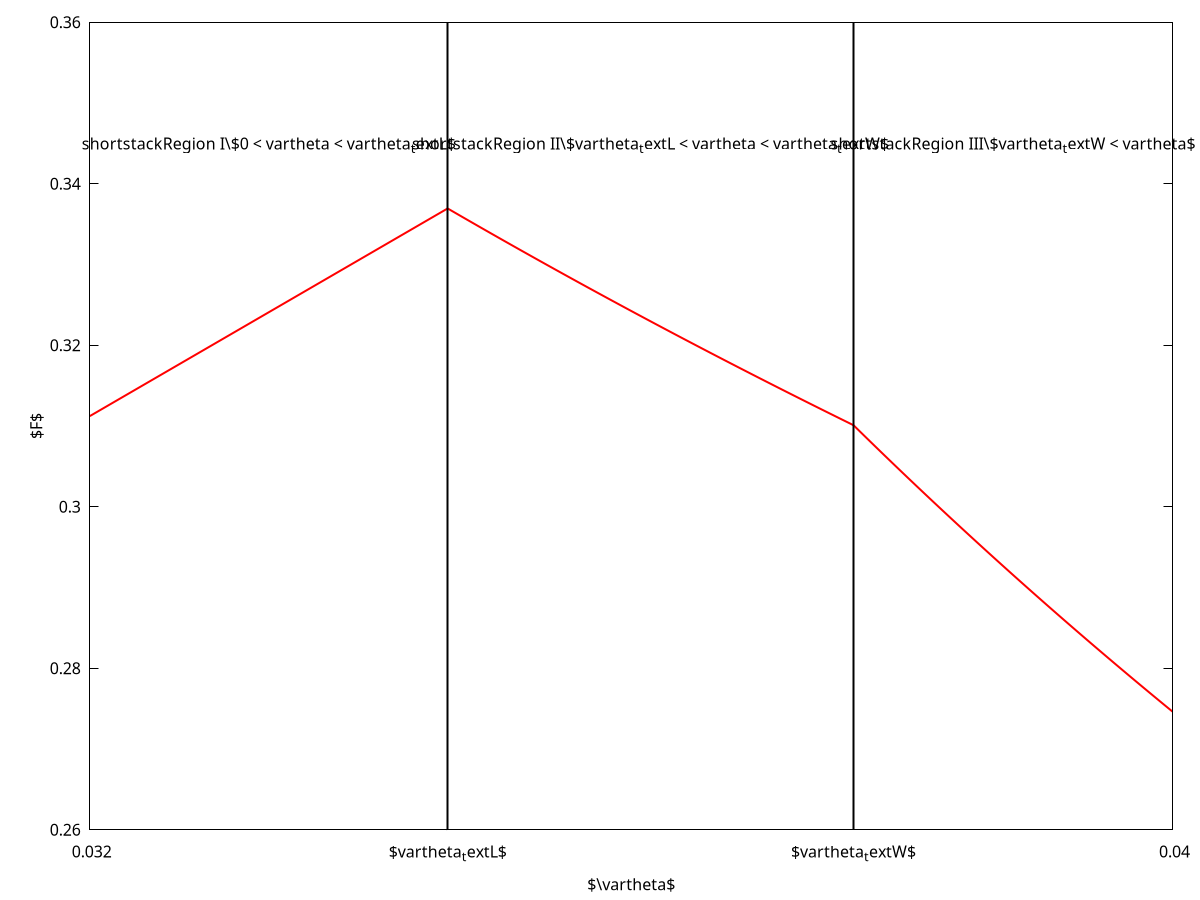 set encoding utf8
reset

#set terminal qt enhanced
set terminal epslatex color dashed size 13cm,7cm header "\\sffamily\\sansmath"
set output 'F.tex'

W_s = 50.e-6
L_s = 6.9e-3 / 1.1
Omega_s = 2. * pi * (1. - cos(atan(1. / 6.4)))
M = 4. * 25.4 / 13.
lambda_0 = 257.2e-9
d = 0.9e-3
n_water257 = 1.3598
lambda = lambda_0 / n_water257

theta_min = 0.032
theta_max = 0.040
F_min = 0.26
F_max = 0.36
#theta_min = 0.015
#theta_max = 0.045
#F_min = 0.1
#F_max = 0.3

omega_0(theta) = 2 * lambda / (pi * theta)
b(theta) = 8 * lambda / (pi * theta**2)
W_e(theta) = 2 * omega_0(theta)
L_e(theta) = 2 * b(theta)

A = 10 # absorbance na 1cm

theta_W = W_e(1.0) * M / W_s
theta_L = sqrt(L_e(1.0) * M / L_s)

fI(theta) = (W_s * Omega_s * M) / (4 * pi * W_e(theta))
fII(theta) = (W_s * Omega_s * M**2 * L_e(theta)) / (4 * pi * L_s * W_e(theta))
fIII(theta) = (Omega_s * M**3 * L_e(theta)) / (4 * pi * L_s)

f(x) = (x <= theta_L) ? fI(x) : ( (x <= theta_W) ? fII(x) : fIII(x) )

set samples 1e3

print 'lambda_0 = ', lambda_0 * 1e9, 'nm'
print 'n_water257 = ', n_water257
print 'lambda = ', lambda * 1e9, 'nm'
print 'Omega_fraction = ', Omega_s * M**2 / (4 * pi)
print 'theta_W = ', theta_W
print 'theta_L = ', theta_L
print 'f_W = ', d / theta_W * 1e3, 'mm'
print 'f_L = ', d / theta_L * 1e3, 'mm'
print 'A_1cm = ', A
print 'W_e_W = ', W_e(theta_W) * 1e6, 'um'
print 'W_e_L = ', W_e(theta_L) * 1e6, 'um'
print 'L_e_W = ', L_e(theta_W) * 1e6, 'um'
print 'L_e_L = ', L_e(theta_L) * 1e6, 'um'
print 'T_1_e = ', log10(2) / (A * 1e2) * 1e6, 'um'

label_pos_F = F_min + (F_max - F_min) * 0.85
set label '\shortstack{Region I\\$0 < \vartheta < \vartheta_\text{L}$}' \
	at ((theta_min + theta_L) / 2),label_pos_F center
set label '\shortstack{Region II\\$\vartheta_\text{L} < \vartheta < \vartheta_\text{W}$}' \
	at ((theta_L + theta_W) / 2),label_pos_F center
set label '\shortstack{Region III\\$\vartheta_\text{W} < \vartheta$}' \
	at ((theta_W + theta_max) / 2),label_pos_F center

set xtics ()
#set xtics add (sprintf('$\vartheta_\text{L} = %.1f\cdot10^{-2}$', theta_L*1e2) theta_L, \
#              sprintf('$\vartheta_\text{W} = %.1f\cdot10^{-2}$', theta_W*1e2) theta_W)
set xtics add ('$\vartheta_\text{L}$' theta_L, '$\vartheta_\text{W}$' theta_W)
set xtics add (theta_min, theta_max)
set ytics 0.02

unset key

set xlabel '$\vartheta$'
set ylabel '$F$' offset 2

#plot [0.03:0.06][:] fI(x), fII(x), fIII(x)
plot [theta_min:theta_max][F_min:F_max] f(x) lw 2 lc rgb 'red', \
    '-' w l lt 2 lc rgb 'black' lw 2, \
    '-' w l lt 2 lc rgb 'black' lw 2
0.0346441566534199 0.26
0.0346441566534199 0.36
e
0.03764318805711 0.26
0.03764318805711 0.36
e

#set terminal qt enhanced
set output
